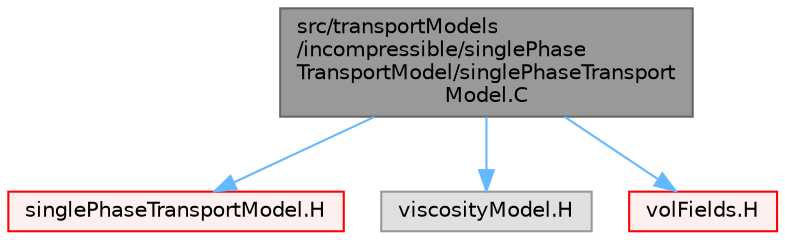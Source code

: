 digraph "src/transportModels/incompressible/singlePhaseTransportModel/singlePhaseTransportModel.C"
{
 // LATEX_PDF_SIZE
  bgcolor="transparent";
  edge [fontname=Helvetica,fontsize=10,labelfontname=Helvetica,labelfontsize=10];
  node [fontname=Helvetica,fontsize=10,shape=box,height=0.2,width=0.4];
  Node1 [id="Node000001",label="src/transportModels\l/incompressible/singlePhase\lTransportModel/singlePhaseTransport\lModel.C",height=0.2,width=0.4,color="gray40", fillcolor="grey60", style="filled", fontcolor="black",tooltip=" "];
  Node1 -> Node2 [id="edge1_Node000001_Node000002",color="steelblue1",style="solid",tooltip=" "];
  Node2 [id="Node000002",label="singlePhaseTransportModel.H",height=0.2,width=0.4,color="red", fillcolor="#FFF0F0", style="filled",URL="$singlePhaseTransportModel_8H.html",tooltip=" "];
  Node1 -> Node177 [id="edge2_Node000001_Node000177",color="steelblue1",style="solid",tooltip=" "];
  Node177 [id="Node000177",label="viscosityModel.H",height=0.2,width=0.4,color="grey60", fillcolor="#E0E0E0", style="filled",tooltip=" "];
  Node1 -> Node178 [id="edge3_Node000001_Node000178",color="steelblue1",style="solid",tooltip=" "];
  Node178 [id="Node000178",label="volFields.H",height=0.2,width=0.4,color="red", fillcolor="#FFF0F0", style="filled",URL="$volFields_8H.html",tooltip=" "];
}
